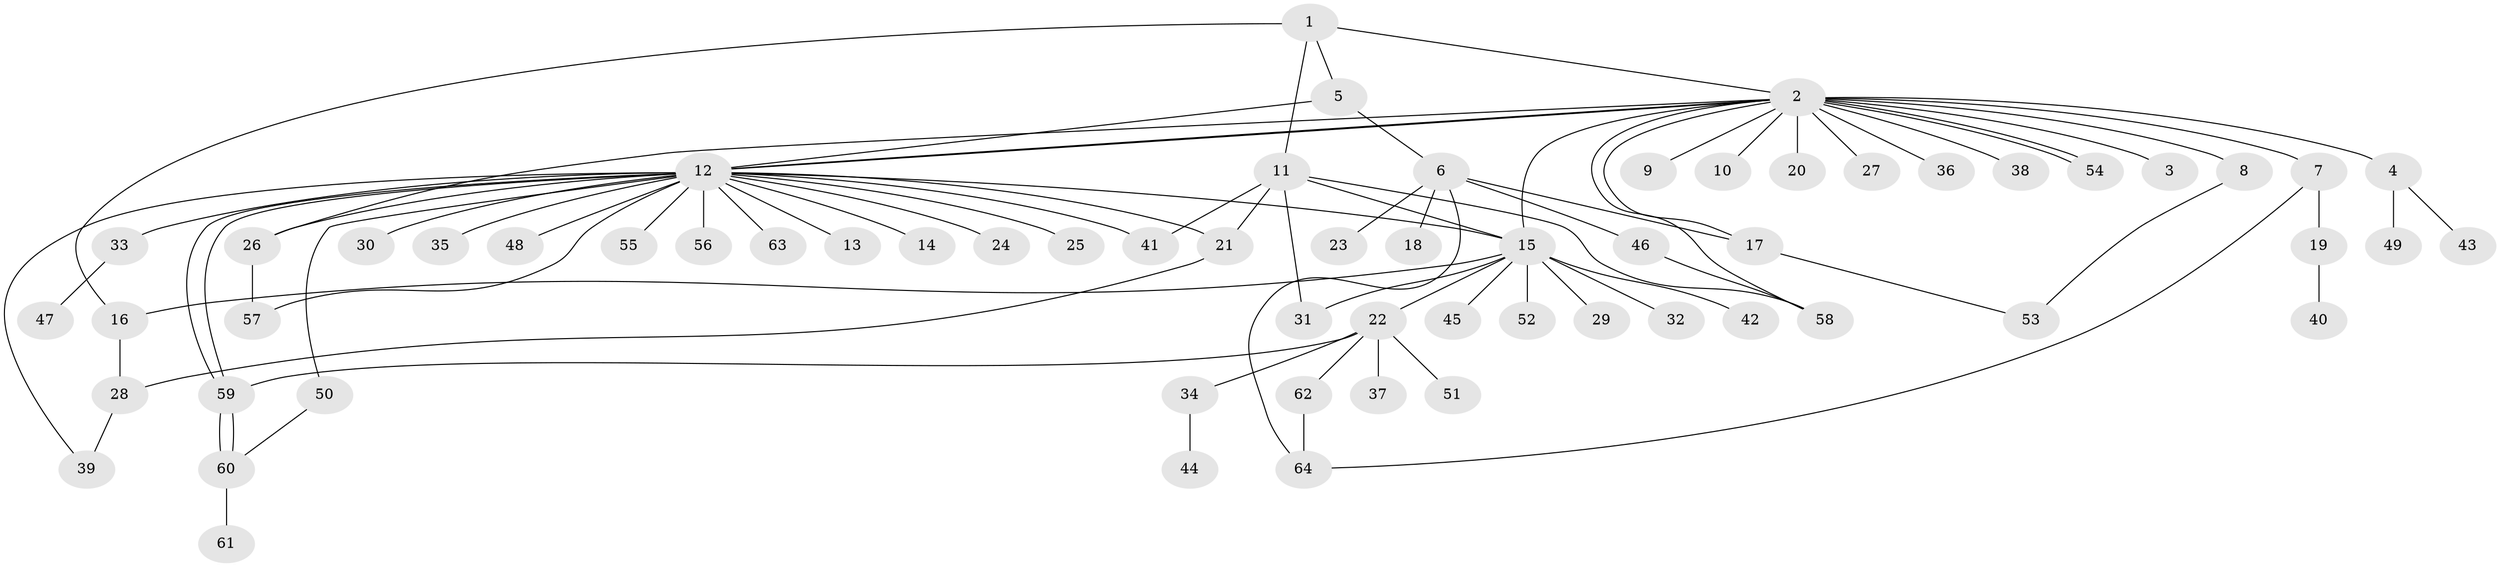 // coarse degree distribution, {8: 0.02, 18: 0.02, 1: 0.54, 2: 0.2, 3: 0.14, 5: 0.02, 20: 0.02, 10: 0.02, 7: 0.02}
// Generated by graph-tools (version 1.1) at 2025/23/03/03/25 07:23:54]
// undirected, 64 vertices, 86 edges
graph export_dot {
graph [start="1"]
  node [color=gray90,style=filled];
  1;
  2;
  3;
  4;
  5;
  6;
  7;
  8;
  9;
  10;
  11;
  12;
  13;
  14;
  15;
  16;
  17;
  18;
  19;
  20;
  21;
  22;
  23;
  24;
  25;
  26;
  27;
  28;
  29;
  30;
  31;
  32;
  33;
  34;
  35;
  36;
  37;
  38;
  39;
  40;
  41;
  42;
  43;
  44;
  45;
  46;
  47;
  48;
  49;
  50;
  51;
  52;
  53;
  54;
  55;
  56;
  57;
  58;
  59;
  60;
  61;
  62;
  63;
  64;
  1 -- 2;
  1 -- 5;
  1 -- 11;
  1 -- 16;
  2 -- 3;
  2 -- 4;
  2 -- 7;
  2 -- 8;
  2 -- 9;
  2 -- 10;
  2 -- 12;
  2 -- 12;
  2 -- 15;
  2 -- 17;
  2 -- 20;
  2 -- 26;
  2 -- 27;
  2 -- 36;
  2 -- 38;
  2 -- 54;
  2 -- 54;
  2 -- 58;
  4 -- 43;
  4 -- 49;
  5 -- 6;
  5 -- 12;
  6 -- 17;
  6 -- 18;
  6 -- 23;
  6 -- 46;
  6 -- 64;
  7 -- 19;
  7 -- 64;
  8 -- 53;
  11 -- 15;
  11 -- 21;
  11 -- 31;
  11 -- 41;
  11 -- 58;
  12 -- 13;
  12 -- 14;
  12 -- 15;
  12 -- 21;
  12 -- 24;
  12 -- 25;
  12 -- 26;
  12 -- 30;
  12 -- 33;
  12 -- 35;
  12 -- 39;
  12 -- 41;
  12 -- 48;
  12 -- 50;
  12 -- 55;
  12 -- 56;
  12 -- 57;
  12 -- 59;
  12 -- 59;
  12 -- 63;
  15 -- 16;
  15 -- 22;
  15 -- 29;
  15 -- 31;
  15 -- 32;
  15 -- 42;
  15 -- 45;
  15 -- 52;
  16 -- 28;
  17 -- 53;
  19 -- 40;
  21 -- 28;
  22 -- 34;
  22 -- 37;
  22 -- 51;
  22 -- 59;
  22 -- 62;
  26 -- 57;
  28 -- 39;
  33 -- 47;
  34 -- 44;
  46 -- 58;
  50 -- 60;
  59 -- 60;
  59 -- 60;
  60 -- 61;
  62 -- 64;
}
